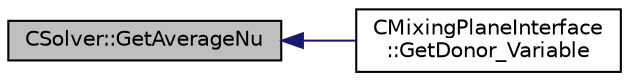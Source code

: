 digraph "CSolver::GetAverageNu"
{
  edge [fontname="Helvetica",fontsize="10",labelfontname="Helvetica",labelfontsize="10"];
  node [fontname="Helvetica",fontsize="10",shape=record];
  rankdir="LR";
  Node1261 [label="CSolver::GetAverageNu",height=0.2,width=0.4,color="black", fillcolor="grey75", style="filled", fontcolor="black"];
  Node1261 -> Node1262 [dir="back",color="midnightblue",fontsize="10",style="solid",fontname="Helvetica"];
  Node1262 [label="CMixingPlaneInterface\l::GetDonor_Variable",height=0.2,width=0.4,color="black", fillcolor="white", style="filled",URL="$class_c_mixing_plane_interface.html#a47c80593df6c75c4c0bc92cfc7ba2f83",tooltip="Retrieve the variable that will be sent from donor mesh to target mesh. "];
}
